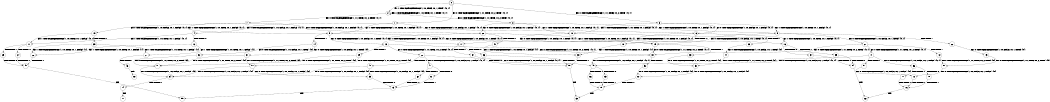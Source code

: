 digraph BCG {
size = "7, 10.5";
center = TRUE;
node [shape = circle];
0 [peripheries = 2];
0 -> 1 [label = "EX !0 !ATOMIC_EXCH_BRANCH (1, +1, TRUE, +0, 2, TRUE) !{0, 1}"];
0 -> 2 [label = "EX !1 !ATOMIC_EXCH_BRANCH (1, +0, TRUE, +0, 1, TRUE) !{0, 1}"];
0 -> 3 [label = "EX !0 !ATOMIC_EXCH_BRANCH (1, +1, TRUE, +0, 2, TRUE) !{0, 1}"];
1 -> 4 [label = "EX !0 !ATOMIC_EXCH_BRANCH (1, +0, FALSE, +0, 1, FALSE) !{0, 1}"];
1 -> 5 [label = "EX !1 !ATOMIC_EXCH_BRANCH (1, +0, TRUE, +0, 1, FALSE) !{0, 1}"];
1 -> 6 [label = "EX !0 !ATOMIC_EXCH_BRANCH (1, +0, FALSE, +0, 1, FALSE) !{0, 1}"];
2 -> 2 [label = "EX !1 !ATOMIC_EXCH_BRANCH (1, +0, TRUE, +0, 1, TRUE) !{0, 1}"];
2 -> 7 [label = "EX !0 !ATOMIC_EXCH_BRANCH (1, +1, TRUE, +0, 2, TRUE) !{0, 1}"];
2 -> 8 [label = "EX !0 !ATOMIC_EXCH_BRANCH (1, +1, TRUE, +0, 2, TRUE) !{0, 1}"];
3 -> 9 [label = "EX !1 !ATOMIC_EXCH_BRANCH (1, +0, TRUE, +0, 1, FALSE) !{0, 1}"];
3 -> 6 [label = "EX !0 !ATOMIC_EXCH_BRANCH (1, +0, FALSE, +0, 1, FALSE) !{0, 1}"];
3 -> 10 [label = "EX !1 !ATOMIC_EXCH_BRANCH (1, +0, TRUE, +0, 1, FALSE) !{0, 1}"];
4 -> 11 [label = "EX !1 !ATOMIC_EXCH_BRANCH (1, +0, TRUE, +0, 1, FALSE) !{0, 1}"];
4 -> 12 [label = "TERMINATE !0"];
5 -> 13 [label = "EX !0 !ATOMIC_EXCH_BRANCH (1, +0, FALSE, +0, 1, TRUE) !{0, 1}"];
5 -> 14 [label = "TERMINATE !1"];
5 -> 15 [label = "EX !0 !ATOMIC_EXCH_BRANCH (1, +0, FALSE, +0, 1, TRUE) !{0, 1}"];
6 -> 16 [label = "EX !1 !ATOMIC_EXCH_BRANCH (1, +0, TRUE, +0, 1, FALSE) !{0, 1}"];
6 -> 17 [label = "EX !1 !ATOMIC_EXCH_BRANCH (1, +0, TRUE, +0, 1, FALSE) !{0, 1}"];
6 -> 18 [label = "TERMINATE !0"];
7 -> 19 [label = "EX !0 !ATOMIC_EXCH_BRANCH (1, +0, FALSE, +0, 1, FALSE) !{0, 1}"];
7 -> 5 [label = "EX !1 !ATOMIC_EXCH_BRANCH (1, +0, TRUE, +0, 1, FALSE) !{0, 1}"];
7 -> 20 [label = "EX !0 !ATOMIC_EXCH_BRANCH (1, +0, FALSE, +0, 1, FALSE) !{0, 1}"];
8 -> 9 [label = "EX !1 !ATOMIC_EXCH_BRANCH (1, +0, TRUE, +0, 1, FALSE) !{0, 1}"];
8 -> 20 [label = "EX !0 !ATOMIC_EXCH_BRANCH (1, +0, FALSE, +0, 1, FALSE) !{0, 1}"];
8 -> 10 [label = "EX !1 !ATOMIC_EXCH_BRANCH (1, +0, TRUE, +0, 1, FALSE) !{0, 1}"];
9 -> 21 [label = "EX !0 !ATOMIC_EXCH_BRANCH (1, +0, FALSE, +0, 1, TRUE) !{0, 1}"];
9 -> 22 [label = "TERMINATE !1"];
9 -> 15 [label = "EX !0 !ATOMIC_EXCH_BRANCH (1, +0, FALSE, +0, 1, TRUE) !{0, 1}"];
10 -> 15 [label = "EX !0 !ATOMIC_EXCH_BRANCH (1, +0, FALSE, +0, 1, TRUE) !{0, 1}"];
10 -> 23 [label = "TERMINATE !1"];
11 -> 24 [label = "TERMINATE !0"];
11 -> 25 [label = "TERMINATE !1"];
12 -> 26 [label = "EX !1 !ATOMIC_EXCH_BRANCH (1, +0, TRUE, +0, 1, FALSE) !{1}"];
12 -> 27 [label = "EX !1 !ATOMIC_EXCH_BRANCH (1, +0, TRUE, +0, 1, FALSE) !{1}"];
13 -> 28 [label = "EX !0 !ATOMIC_EXCH_BRANCH (1, +1, TRUE, +0, 2, TRUE) !{0, 1}"];
13 -> 29 [label = "TERMINATE !1"];
13 -> 30 [label = "EX !0 !ATOMIC_EXCH_BRANCH (1, +1, TRUE, +0, 2, TRUE) !{0, 1}"];
14 -> 31 [label = "EX !0 !ATOMIC_EXCH_BRANCH (1, +0, FALSE, +0, 1, TRUE) !{0}"];
14 -> 32 [label = "EX !0 !ATOMIC_EXCH_BRANCH (1, +0, FALSE, +0, 1, TRUE) !{0}"];
15 -> 30 [label = "EX !0 !ATOMIC_EXCH_BRANCH (1, +1, TRUE, +0, 2, TRUE) !{0, 1}"];
15 -> 33 [label = "TERMINATE !1"];
16 -> 34 [label = "TERMINATE !0"];
16 -> 35 [label = "TERMINATE !1"];
17 -> 36 [label = "TERMINATE !0"];
17 -> 37 [label = "TERMINATE !1"];
18 -> 38 [label = "EX !1 !ATOMIC_EXCH_BRANCH (1, +0, TRUE, +0, 1, FALSE) !{1}"];
19 -> 11 [label = "EX !1 !ATOMIC_EXCH_BRANCH (1, +0, TRUE, +0, 1, FALSE) !{0, 1}"];
19 -> 39 [label = "TERMINATE !0"];
20 -> 16 [label = "EX !1 !ATOMIC_EXCH_BRANCH (1, +0, TRUE, +0, 1, FALSE) !{0, 1}"];
20 -> 17 [label = "EX !1 !ATOMIC_EXCH_BRANCH (1, +0, TRUE, +0, 1, FALSE) !{0, 1}"];
20 -> 40 [label = "TERMINATE !0"];
21 -> 41 [label = "EX !0 !ATOMIC_EXCH_BRANCH (1, +1, TRUE, +0, 2, TRUE) !{0, 1}"];
21 -> 42 [label = "TERMINATE !1"];
21 -> 30 [label = "EX !0 !ATOMIC_EXCH_BRANCH (1, +1, TRUE, +0, 2, TRUE) !{0, 1}"];
22 -> 43 [label = "EX !0 !ATOMIC_EXCH_BRANCH (1, +0, FALSE, +0, 1, TRUE) !{0}"];
23 -> 44 [label = "EX !0 !ATOMIC_EXCH_BRANCH (1, +0, FALSE, +0, 1, TRUE) !{0}"];
24 -> 45 [label = "TERMINATE !1"];
25 -> 45 [label = "TERMINATE !0"];
26 -> 45 [label = "TERMINATE !1"];
27 -> 46 [label = "TERMINATE !1"];
28 -> 47 [label = "EX !0 !ATOMIC_EXCH_BRANCH (1, +0, FALSE, +0, 1, FALSE) !{0, 1}"];
28 -> 48 [label = "TERMINATE !1"];
28 -> 49 [label = "EX !0 !ATOMIC_EXCH_BRANCH (1, +0, FALSE, +0, 1, FALSE) !{0, 1}"];
29 -> 50 [label = "EX !0 !ATOMIC_EXCH_BRANCH (1, +1, TRUE, +0, 2, TRUE) !{0}"];
29 -> 51 [label = "EX !0 !ATOMIC_EXCH_BRANCH (1, +1, TRUE, +0, 2, TRUE) !{0}"];
30 -> 49 [label = "EX !0 !ATOMIC_EXCH_BRANCH (1, +0, FALSE, +0, 1, FALSE) !{0, 1}"];
30 -> 52 [label = "TERMINATE !1"];
31 -> 50 [label = "EX !0 !ATOMIC_EXCH_BRANCH (1, +1, TRUE, +0, 2, TRUE) !{0}"];
31 -> 51 [label = "EX !0 !ATOMIC_EXCH_BRANCH (1, +1, TRUE, +0, 2, TRUE) !{0}"];
32 -> 51 [label = "EX !0 !ATOMIC_EXCH_BRANCH (1, +1, TRUE, +0, 2, TRUE) !{0}"];
33 -> 53 [label = "EX !0 !ATOMIC_EXCH_BRANCH (1, +1, TRUE, +0, 2, TRUE) !{0}"];
34 -> 54 [label = "TERMINATE !1"];
35 -> 54 [label = "TERMINATE !0"];
36 -> 55 [label = "TERMINATE !1"];
37 -> 55 [label = "TERMINATE !0"];
38 -> 55 [label = "TERMINATE !1"];
39 -> 26 [label = "EX !1 !ATOMIC_EXCH_BRANCH (1, +0, TRUE, +0, 1, FALSE) !{1}"];
39 -> 27 [label = "EX !1 !ATOMIC_EXCH_BRANCH (1, +0, TRUE, +0, 1, FALSE) !{1}"];
40 -> 38 [label = "EX !1 !ATOMIC_EXCH_BRANCH (1, +0, TRUE, +0, 1, FALSE) !{1}"];
41 -> 56 [label = "EX !0 !ATOMIC_EXCH_BRANCH (1, +0, FALSE, +0, 1, FALSE) !{0, 1}"];
41 -> 57 [label = "TERMINATE !1"];
41 -> 49 [label = "EX !0 !ATOMIC_EXCH_BRANCH (1, +0, FALSE, +0, 1, FALSE) !{0, 1}"];
42 -> 58 [label = "EX !0 !ATOMIC_EXCH_BRANCH (1, +1, TRUE, +0, 2, TRUE) !{0}"];
43 -> 58 [label = "EX !0 !ATOMIC_EXCH_BRANCH (1, +1, TRUE, +0, 2, TRUE) !{0}"];
44 -> 53 [label = "EX !0 !ATOMIC_EXCH_BRANCH (1, +1, TRUE, +0, 2, TRUE) !{0}"];
45 -> 59 [label = "exit"];
46 -> 60 [label = "exit"];
47 -> 61 [label = "TERMINATE !0"];
47 -> 62 [label = "TERMINATE !1"];
48 -> 63 [label = "EX !0 !ATOMIC_EXCH_BRANCH (1, +0, FALSE, +0, 1, FALSE) !{0}"];
48 -> 64 [label = "EX !0 !ATOMIC_EXCH_BRANCH (1, +0, FALSE, +0, 1, FALSE) !{0}"];
49 -> 65 [label = "TERMINATE !0"];
49 -> 66 [label = "TERMINATE !1"];
50 -> 63 [label = "EX !0 !ATOMIC_EXCH_BRANCH (1, +0, FALSE, +0, 1, FALSE) !{0}"];
50 -> 64 [label = "EX !0 !ATOMIC_EXCH_BRANCH (1, +0, FALSE, +0, 1, FALSE) !{0}"];
51 -> 64 [label = "EX !0 !ATOMIC_EXCH_BRANCH (1, +0, FALSE, +0, 1, FALSE) !{0}"];
52 -> 67 [label = "EX !0 !ATOMIC_EXCH_BRANCH (1, +0, FALSE, +0, 1, FALSE) !{0}"];
53 -> 67 [label = "EX !0 !ATOMIC_EXCH_BRANCH (1, +0, FALSE, +0, 1, FALSE) !{0}"];
54 -> 68 [label = "exit"];
55 -> 69 [label = "exit"];
56 -> 70 [label = "TERMINATE !0"];
56 -> 71 [label = "TERMINATE !1"];
57 -> 72 [label = "EX !0 !ATOMIC_EXCH_BRANCH (1, +0, FALSE, +0, 1, FALSE) !{0}"];
58 -> 72 [label = "EX !0 !ATOMIC_EXCH_BRANCH (1, +0, FALSE, +0, 1, FALSE) !{0}"];
61 -> 73 [label = "TERMINATE !1"];
62 -> 73 [label = "TERMINATE !0"];
63 -> 73 [label = "TERMINATE !0"];
64 -> 74 [label = "TERMINATE !0"];
65 -> 75 [label = "TERMINATE !1"];
66 -> 75 [label = "TERMINATE !0"];
67 -> 75 [label = "TERMINATE !0"];
70 -> 76 [label = "TERMINATE !1"];
71 -> 76 [label = "TERMINATE !0"];
72 -> 76 [label = "TERMINATE !0"];
73 -> 59 [label = "exit"];
74 -> 77 [label = "exit"];
75 -> 69 [label = "exit"];
76 -> 68 [label = "exit"];
}
